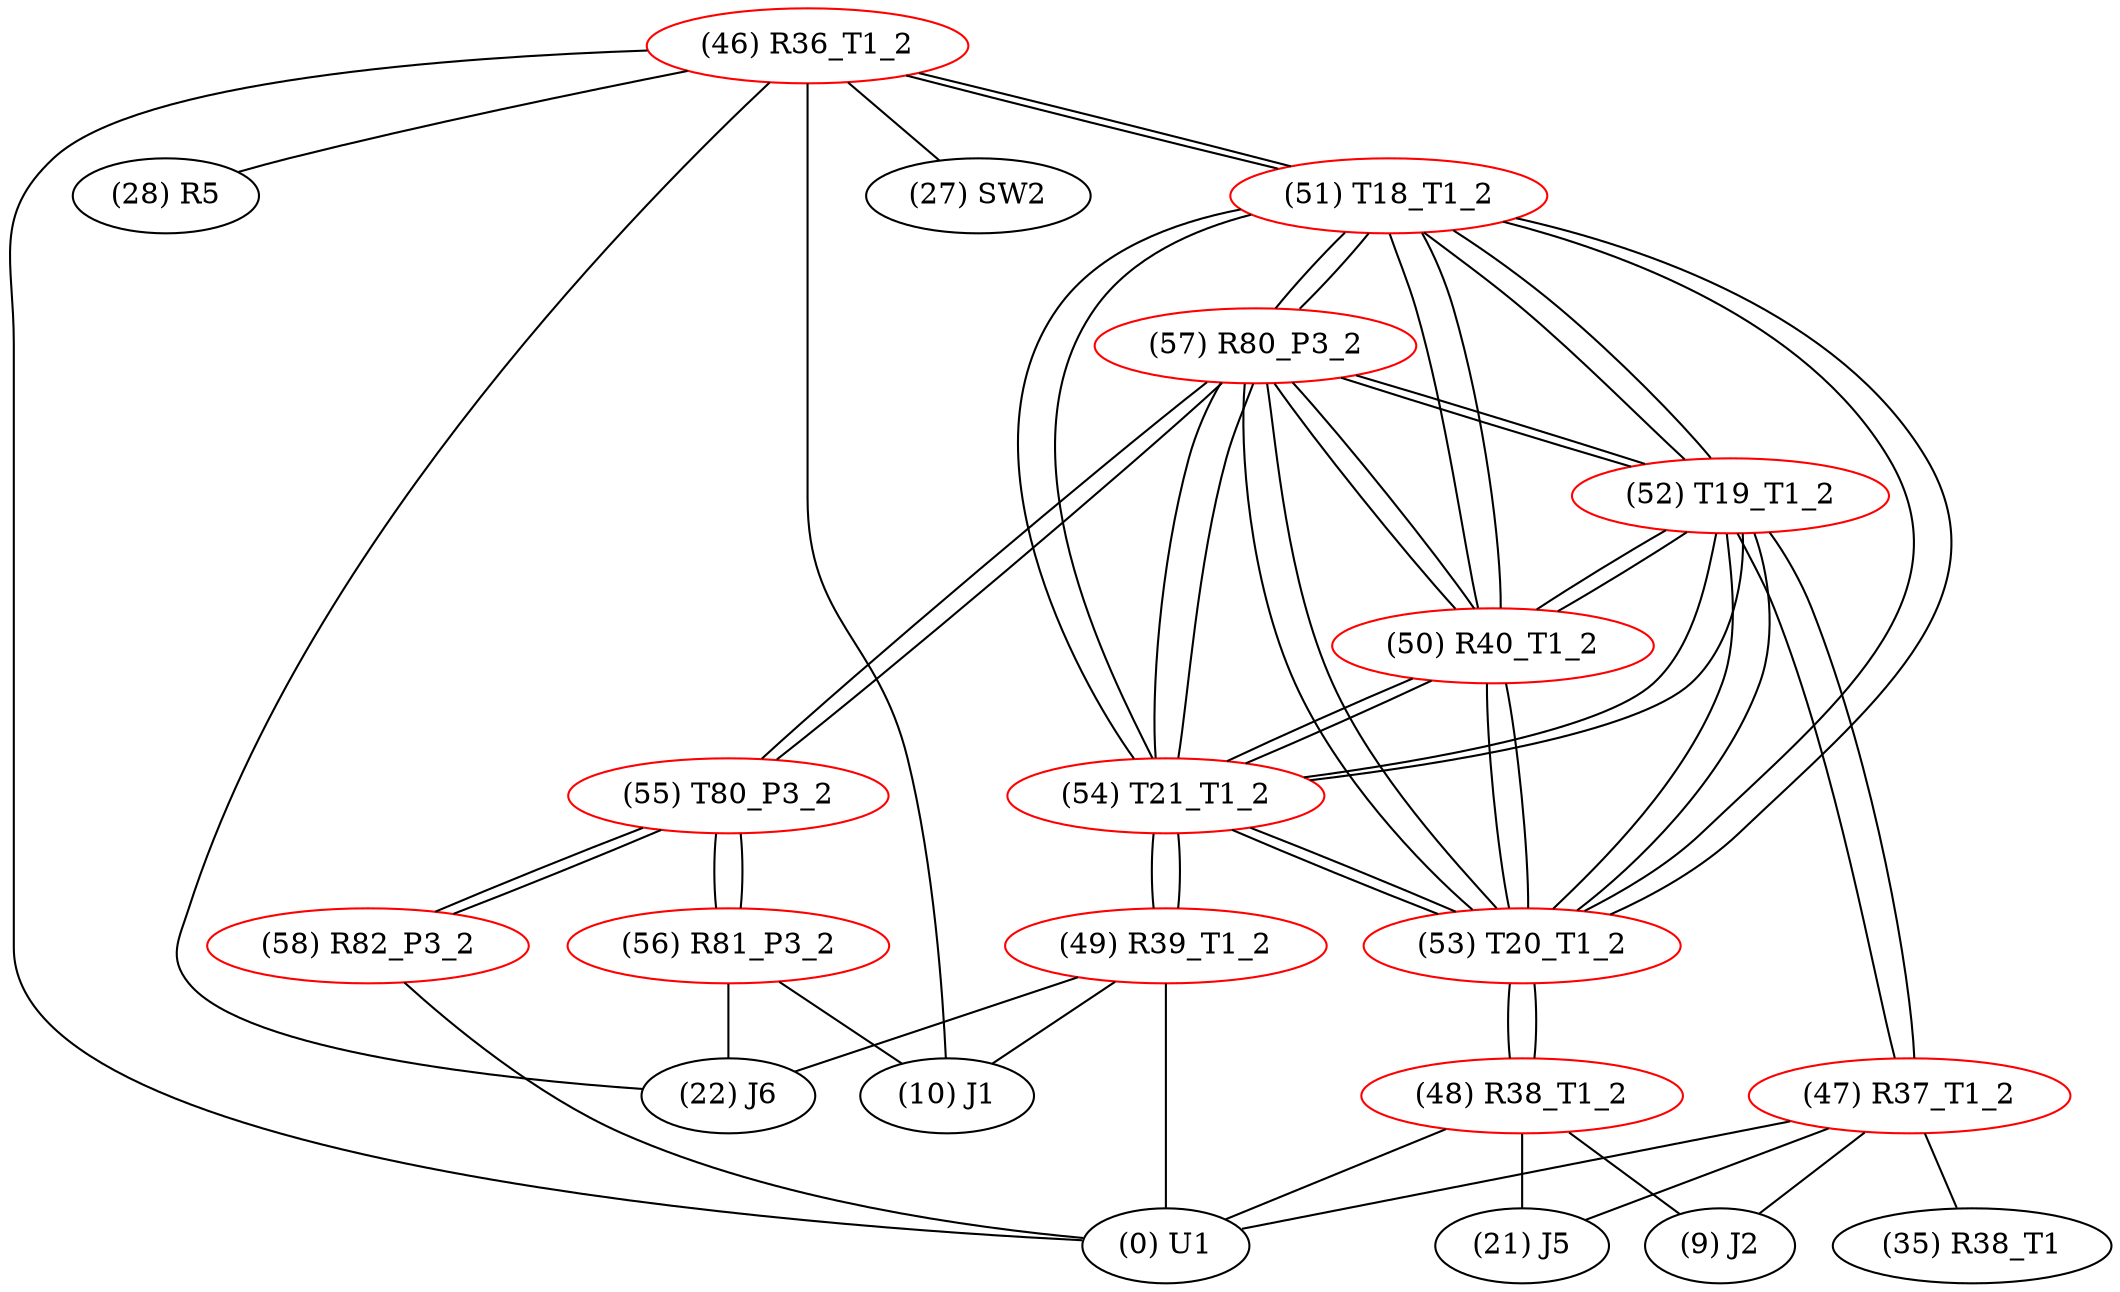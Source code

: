 graph {
	46 [label="(46) R36_T1_2" color=red]
	10 [label="(10) J1"]
	28 [label="(28) R5"]
	0 [label="(0) U1"]
	22 [label="(22) J6"]
	27 [label="(27) SW2"]
	51 [label="(51) T18_T1_2"]
	47 [label="(47) R37_T1_2" color=red]
	9 [label="(9) J2"]
	21 [label="(21) J5"]
	0 [label="(0) U1"]
	35 [label="(35) R38_T1"]
	52 [label="(52) T19_T1_2"]
	48 [label="(48) R38_T1_2" color=red]
	21 [label="(21) J5"]
	0 [label="(0) U1"]
	9 [label="(9) J2"]
	53 [label="(53) T20_T1_2"]
	49 [label="(49) R39_T1_2" color=red]
	0 [label="(0) U1"]
	22 [label="(22) J6"]
	10 [label="(10) J1"]
	54 [label="(54) T21_T1_2"]
	50 [label="(50) R40_T1_2" color=red]
	57 [label="(57) R80_P3_2"]
	51 [label="(51) T18_T1_2"]
	54 [label="(54) T21_T1_2"]
	53 [label="(53) T20_T1_2"]
	52 [label="(52) T19_T1_2"]
	51 [label="(51) T18_T1_2" color=red]
	53 [label="(53) T20_T1_2"]
	52 [label="(52) T19_T1_2"]
	54 [label="(54) T21_T1_2"]
	46 [label="(46) R36_T1_2"]
	57 [label="(57) R80_P3_2"]
	50 [label="(50) R40_T1_2"]
	52 [label="(52) T19_T1_2" color=red]
	53 [label="(53) T20_T1_2"]
	51 [label="(51) T18_T1_2"]
	54 [label="(54) T21_T1_2"]
	47 [label="(47) R37_T1_2"]
	57 [label="(57) R80_P3_2"]
	50 [label="(50) R40_T1_2"]
	53 [label="(53) T20_T1_2" color=red]
	52 [label="(52) T19_T1_2"]
	51 [label="(51) T18_T1_2"]
	54 [label="(54) T21_T1_2"]
	48 [label="(48) R38_T1_2"]
	57 [label="(57) R80_P3_2"]
	50 [label="(50) R40_T1_2"]
	54 [label="(54) T21_T1_2" color=red]
	53 [label="(53) T20_T1_2"]
	52 [label="(52) T19_T1_2"]
	51 [label="(51) T18_T1_2"]
	49 [label="(49) R39_T1_2"]
	57 [label="(57) R80_P3_2"]
	50 [label="(50) R40_T1_2"]
	55 [label="(55) T80_P3_2" color=red]
	56 [label="(56) R81_P3_2"]
	58 [label="(58) R82_P3_2"]
	57 [label="(57) R80_P3_2"]
	56 [label="(56) R81_P3_2" color=red]
	22 [label="(22) J6"]
	10 [label="(10) J1"]
	55 [label="(55) T80_P3_2"]
	57 [label="(57) R80_P3_2" color=red]
	51 [label="(51) T18_T1_2"]
	54 [label="(54) T21_T1_2"]
	53 [label="(53) T20_T1_2"]
	52 [label="(52) T19_T1_2"]
	50 [label="(50) R40_T1_2"]
	55 [label="(55) T80_P3_2"]
	58 [label="(58) R82_P3_2" color=red]
	0 [label="(0) U1"]
	55 [label="(55) T80_P3_2"]
	46 -- 10
	46 -- 28
	46 -- 0
	46 -- 22
	46 -- 27
	46 -- 51
	47 -- 9
	47 -- 21
	47 -- 0
	47 -- 35
	47 -- 52
	48 -- 21
	48 -- 0
	48 -- 9
	48 -- 53
	49 -- 0
	49 -- 22
	49 -- 10
	49 -- 54
	50 -- 57
	50 -- 51
	50 -- 54
	50 -- 53
	50 -- 52
	51 -- 53
	51 -- 52
	51 -- 54
	51 -- 46
	51 -- 57
	51 -- 50
	52 -- 53
	52 -- 51
	52 -- 54
	52 -- 47
	52 -- 57
	52 -- 50
	53 -- 52
	53 -- 51
	53 -- 54
	53 -- 48
	53 -- 57
	53 -- 50
	54 -- 53
	54 -- 52
	54 -- 51
	54 -- 49
	54 -- 57
	54 -- 50
	55 -- 56
	55 -- 58
	55 -- 57
	56 -- 22
	56 -- 10
	56 -- 55
	57 -- 51
	57 -- 54
	57 -- 53
	57 -- 52
	57 -- 50
	57 -- 55
	58 -- 0
	58 -- 55
}